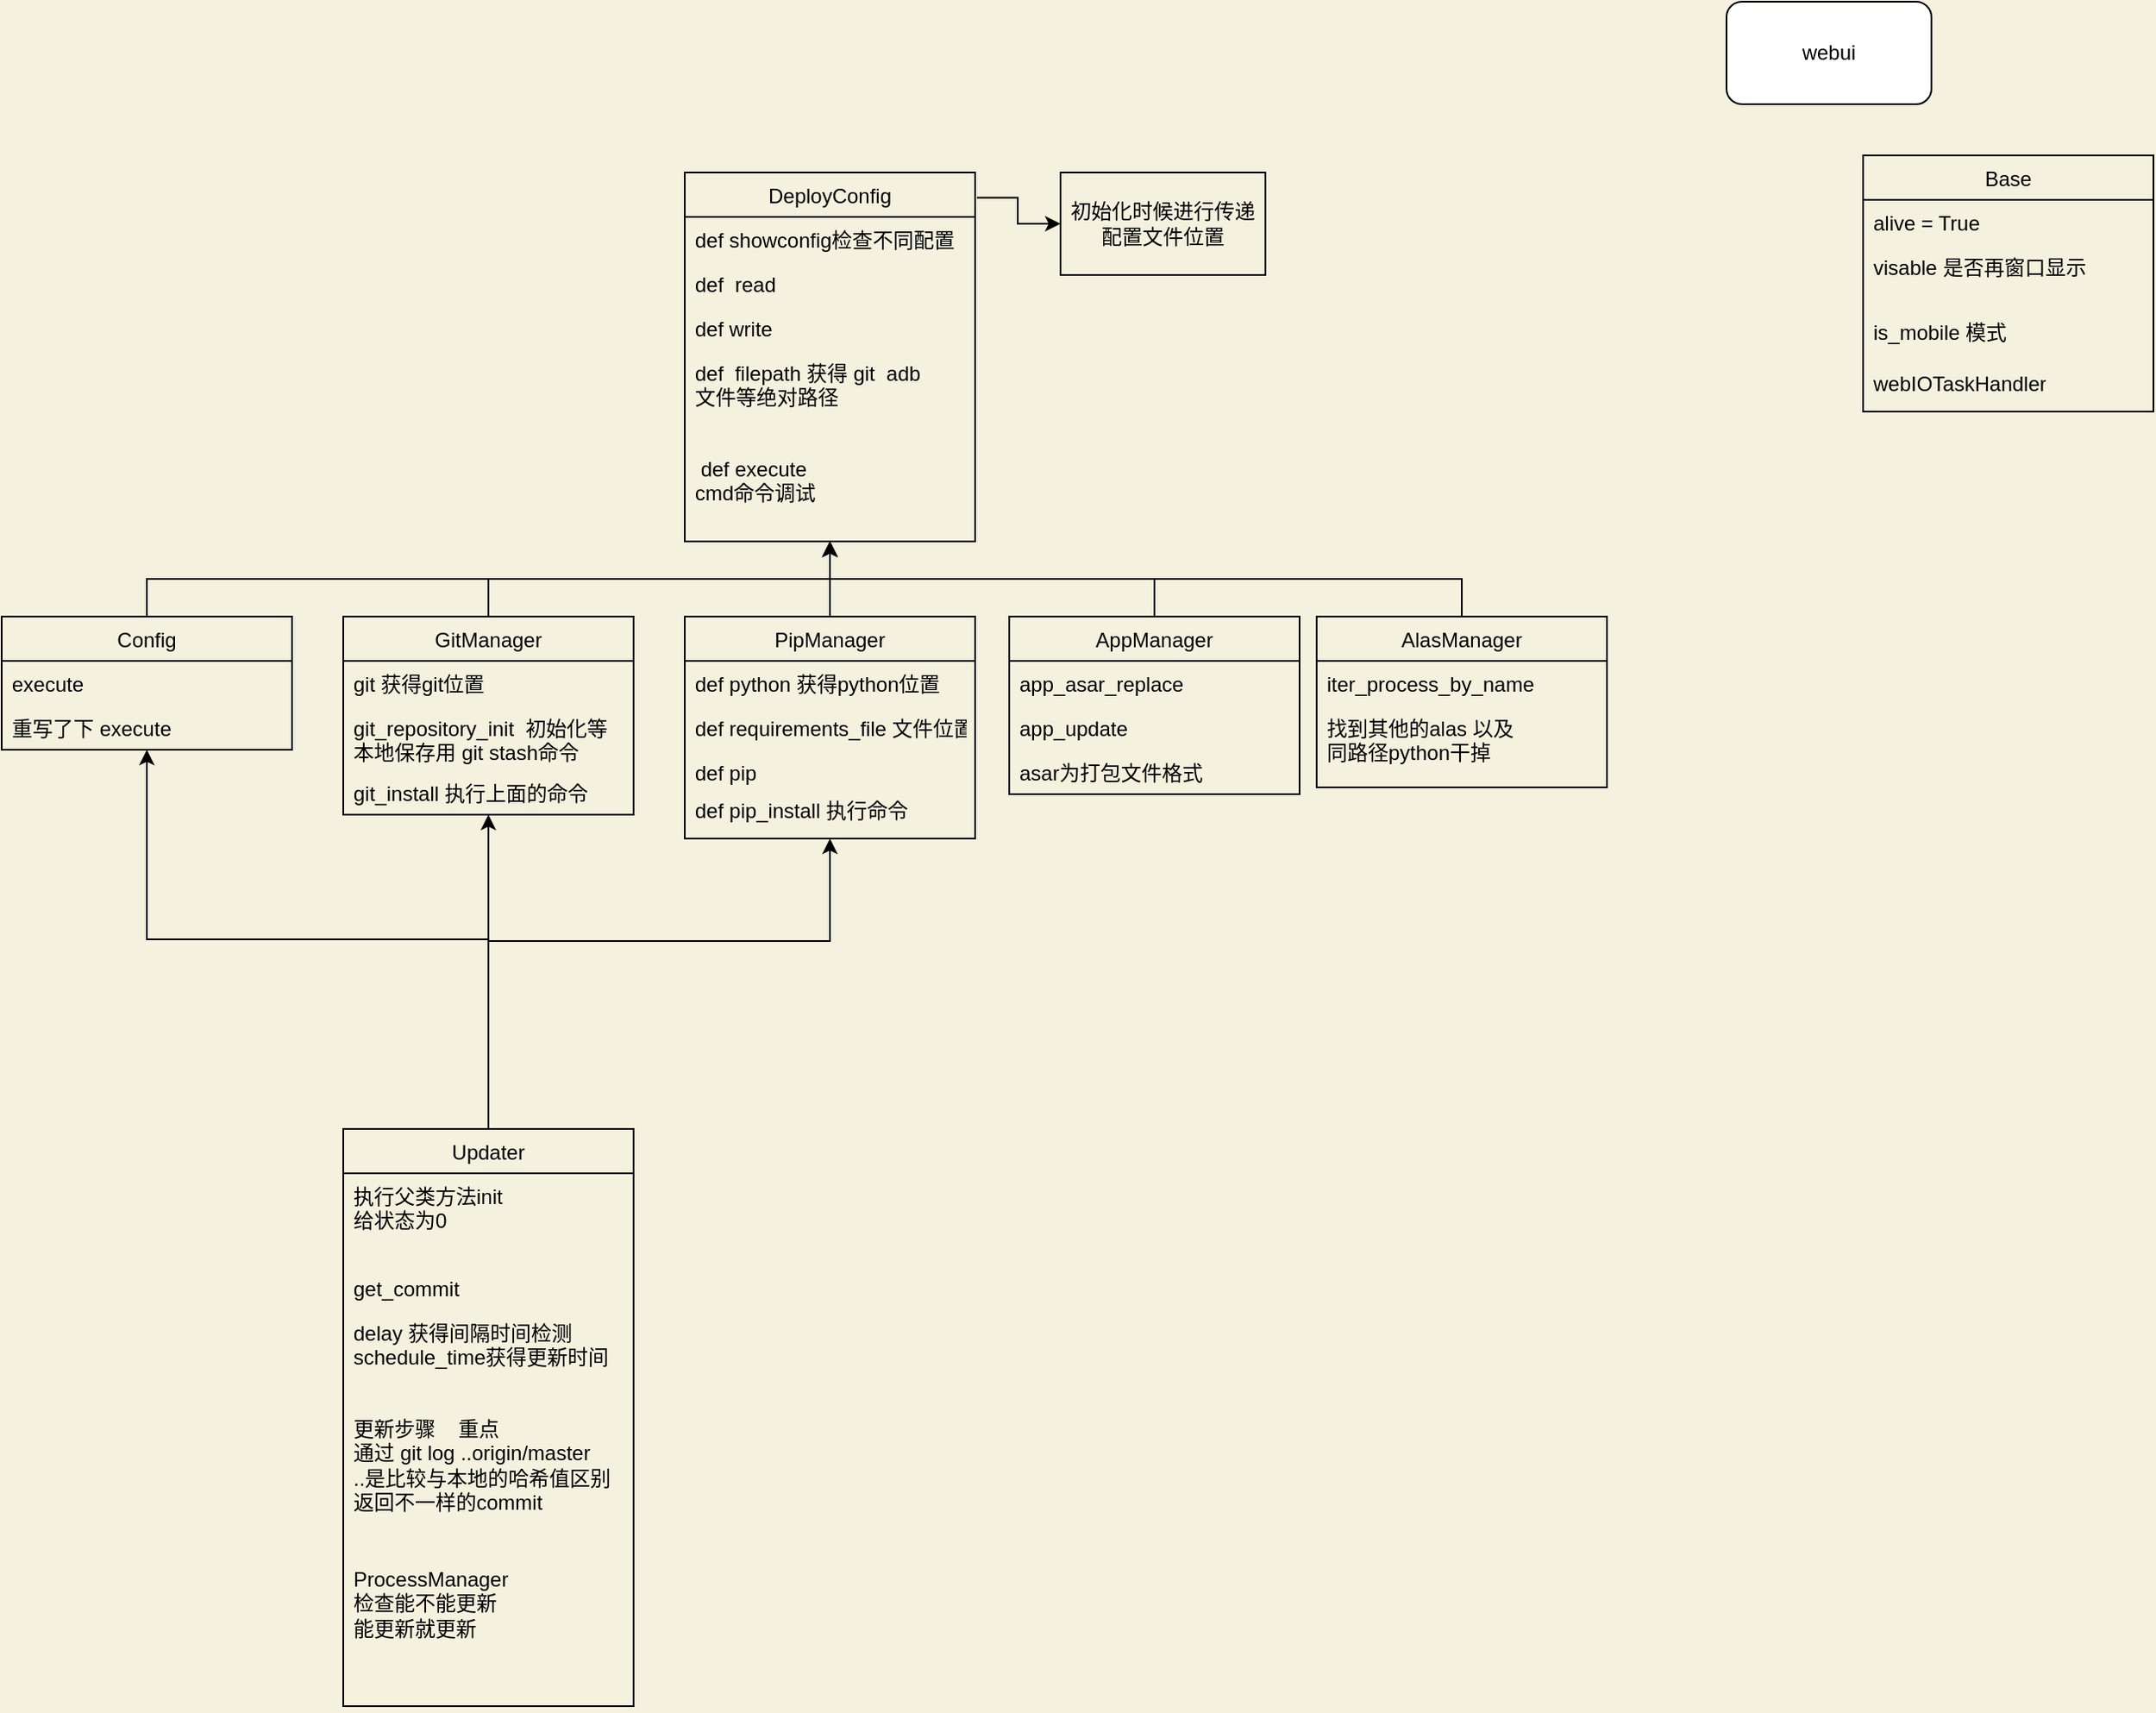 <mxfile version="18.1.1" type="github">
  <diagram id="C5RBs43oDa-KdzZeNtuy" name="Page-1">
    <mxGraphModel dx="2249" dy="762" grid="1" gridSize="10" guides="1" tooltips="1" connect="1" arrows="1" fold="1" page="1" pageScale="1" pageWidth="827" pageHeight="1169" background="#F4F1DE" math="0" shadow="0">
      <root>
        <mxCell id="WIyWlLk6GJQsqaUBKTNV-0" />
        <mxCell id="WIyWlLk6GJQsqaUBKTNV-1" parent="WIyWlLk6GJQsqaUBKTNV-0" />
        <mxCell id="US55GbX0wkzGkbjlVKdX-15" value="" style="edgeStyle=orthogonalEdgeStyle;rounded=0;orthogonalLoop=1;jettySize=auto;html=1;exitX=1.006;exitY=0.068;exitDx=0;exitDy=0;exitPerimeter=0;" parent="WIyWlLk6GJQsqaUBKTNV-1" source="US55GbX0wkzGkbjlVKdX-10" target="US55GbX0wkzGkbjlVKdX-14" edge="1">
          <mxGeometry relative="1" as="geometry" />
        </mxCell>
        <mxCell id="US55GbX0wkzGkbjlVKdX-10" value="DeployConfig" style="swimlane;fontStyle=0;childLayout=stackLayout;horizontal=1;startSize=26;fillColor=none;horizontalStack=0;resizeParent=1;resizeParentMax=0;resizeLast=0;collapsible=1;marginBottom=0;" parent="WIyWlLk6GJQsqaUBKTNV-1" vertex="1">
          <mxGeometry x="-400" y="220" width="170" height="216" as="geometry" />
        </mxCell>
        <mxCell id="US55GbX0wkzGkbjlVKdX-11" value="def showconfig检查不同配置" style="text;strokeColor=none;fillColor=none;align=left;verticalAlign=top;spacingLeft=4;spacingRight=4;overflow=hidden;rotatable=0;points=[[0,0.5],[1,0.5]];portConstraint=eastwest;" parent="US55GbX0wkzGkbjlVKdX-10" vertex="1">
          <mxGeometry y="26" width="170" height="26" as="geometry" />
        </mxCell>
        <mxCell id="US55GbX0wkzGkbjlVKdX-12" value="def  read" style="text;strokeColor=none;fillColor=none;align=left;verticalAlign=top;spacingLeft=4;spacingRight=4;overflow=hidden;rotatable=0;points=[[0,0.5],[1,0.5]];portConstraint=eastwest;" parent="US55GbX0wkzGkbjlVKdX-10" vertex="1">
          <mxGeometry y="52" width="170" height="26" as="geometry" />
        </mxCell>
        <mxCell id="US55GbX0wkzGkbjlVKdX-13" value="def write&#xa;" style="text;strokeColor=none;fillColor=none;align=left;verticalAlign=top;spacingLeft=4;spacingRight=4;overflow=hidden;rotatable=0;points=[[0,0.5],[1,0.5]];portConstraint=eastwest;" parent="US55GbX0wkzGkbjlVKdX-10" vertex="1">
          <mxGeometry y="78" width="170" height="26" as="geometry" />
        </mxCell>
        <mxCell id="US55GbX0wkzGkbjlVKdX-16" value="def  filepath 获得 git  adb&#xa;文件等绝对路径" style="text;strokeColor=none;fillColor=none;align=left;verticalAlign=top;spacingLeft=4;spacingRight=4;overflow=hidden;rotatable=0;points=[[0,0.5],[1,0.5]];portConstraint=eastwest;whiteSpace=wrap;" parent="US55GbX0wkzGkbjlVKdX-10" vertex="1">
          <mxGeometry y="104" width="170" height="56" as="geometry" />
        </mxCell>
        <mxCell id="US55GbX0wkzGkbjlVKdX-17" value=" def execute&#xa;cmd命令调试" style="text;strokeColor=none;fillColor=none;align=left;verticalAlign=top;spacingLeft=4;spacingRight=4;overflow=hidden;rotatable=0;points=[[0,0.5],[1,0.5]];portConstraint=eastwest;whiteSpace=wrap;" parent="US55GbX0wkzGkbjlVKdX-10" vertex="1">
          <mxGeometry y="160" width="170" height="56" as="geometry" />
        </mxCell>
        <mxCell id="US55GbX0wkzGkbjlVKdX-14" value="初始化时候进行传递配置文件位置" style="whiteSpace=wrap;html=1;fillColor=none;fontStyle=0;startSize=26;" parent="WIyWlLk6GJQsqaUBKTNV-1" vertex="1">
          <mxGeometry x="-180" y="220" width="120" height="60" as="geometry" />
        </mxCell>
        <mxCell id="US55GbX0wkzGkbjlVKdX-74" style="edgeStyle=orthogonalEdgeStyle;rounded=0;orthogonalLoop=1;jettySize=auto;html=1;exitX=0.5;exitY=0;exitDx=0;exitDy=0;" parent="WIyWlLk6GJQsqaUBKTNV-1" source="US55GbX0wkzGkbjlVKdX-18" target="US55GbX0wkzGkbjlVKdX-10" edge="1">
          <mxGeometry relative="1" as="geometry" />
        </mxCell>
        <mxCell id="US55GbX0wkzGkbjlVKdX-18" value="GitManager" style="swimlane;fontStyle=0;childLayout=stackLayout;horizontal=1;startSize=26;fillColor=none;horizontalStack=0;resizeParent=1;resizeParentMax=0;resizeLast=0;collapsible=1;marginBottom=0;" parent="WIyWlLk6GJQsqaUBKTNV-1" vertex="1">
          <mxGeometry x="-600" y="480" width="170" height="116" as="geometry" />
        </mxCell>
        <mxCell id="US55GbX0wkzGkbjlVKdX-19" value="git 获得git位置" style="text;strokeColor=none;fillColor=none;align=left;verticalAlign=top;spacingLeft=4;spacingRight=4;overflow=hidden;rotatable=0;points=[[0,0.5],[1,0.5]];portConstraint=eastwest;" parent="US55GbX0wkzGkbjlVKdX-18" vertex="1">
          <mxGeometry y="26" width="170" height="26" as="geometry" />
        </mxCell>
        <mxCell id="US55GbX0wkzGkbjlVKdX-20" value="git_repository_init  初始化等&#xa;本地保存用 git stash命令" style="text;strokeColor=none;fillColor=none;align=left;verticalAlign=top;spacingLeft=4;spacingRight=4;overflow=hidden;rotatable=0;points=[[0,0.5],[1,0.5]];portConstraint=eastwest;" parent="US55GbX0wkzGkbjlVKdX-18" vertex="1">
          <mxGeometry y="52" width="170" height="38" as="geometry" />
        </mxCell>
        <mxCell id="US55GbX0wkzGkbjlVKdX-21" value="git_install 执行上面的命令" style="text;strokeColor=none;fillColor=none;align=left;verticalAlign=top;spacingLeft=4;spacingRight=4;overflow=hidden;rotatable=0;points=[[0,0.5],[1,0.5]];portConstraint=eastwest;" parent="US55GbX0wkzGkbjlVKdX-18" vertex="1">
          <mxGeometry y="90" width="170" height="26" as="geometry" />
        </mxCell>
        <mxCell id="US55GbX0wkzGkbjlVKdX-73" style="edgeStyle=orthogonalEdgeStyle;rounded=0;orthogonalLoop=1;jettySize=auto;html=1;exitX=0.5;exitY=0;exitDx=0;exitDy=0;" parent="WIyWlLk6GJQsqaUBKTNV-1" source="US55GbX0wkzGkbjlVKdX-31" target="US55GbX0wkzGkbjlVKdX-10" edge="1">
          <mxGeometry relative="1" as="geometry" />
        </mxCell>
        <mxCell id="US55GbX0wkzGkbjlVKdX-31" value="PipManager" style="swimlane;fontStyle=0;childLayout=stackLayout;horizontal=1;startSize=26;fillColor=none;horizontalStack=0;resizeParent=1;resizeParentMax=0;resizeLast=0;collapsible=1;marginBottom=0;" parent="WIyWlLk6GJQsqaUBKTNV-1" vertex="1">
          <mxGeometry x="-400" y="480" width="170" height="130" as="geometry" />
        </mxCell>
        <mxCell id="US55GbX0wkzGkbjlVKdX-33" value="def python 获得python位置" style="text;strokeColor=none;fillColor=none;align=left;verticalAlign=top;spacingLeft=4;spacingRight=4;overflow=hidden;rotatable=0;points=[[0,0.5],[1,0.5]];portConstraint=eastwest;" parent="US55GbX0wkzGkbjlVKdX-31" vertex="1">
          <mxGeometry y="26" width="170" height="26" as="geometry" />
        </mxCell>
        <mxCell id="US55GbX0wkzGkbjlVKdX-34" value="def requirements_file 文件位置&#xa;" style="text;strokeColor=none;fillColor=none;align=left;verticalAlign=top;spacingLeft=4;spacingRight=4;overflow=hidden;rotatable=0;points=[[0,0.5],[1,0.5]];portConstraint=eastwest;" parent="US55GbX0wkzGkbjlVKdX-31" vertex="1">
          <mxGeometry y="52" width="170" height="26" as="geometry" />
        </mxCell>
        <mxCell id="US55GbX0wkzGkbjlVKdX-35" value="def pip " style="text;strokeColor=none;fillColor=none;align=left;verticalAlign=top;spacingLeft=4;spacingRight=4;overflow=hidden;rotatable=0;points=[[0,0.5],[1,0.5]];portConstraint=eastwest;whiteSpace=wrap;" parent="US55GbX0wkzGkbjlVKdX-31" vertex="1">
          <mxGeometry y="78" width="170" height="22" as="geometry" />
        </mxCell>
        <mxCell id="US55GbX0wkzGkbjlVKdX-36" value="def pip_install 执行命令" style="text;strokeColor=none;fillColor=none;align=left;verticalAlign=top;spacingLeft=4;spacingRight=4;overflow=hidden;rotatable=0;points=[[0,0.5],[1,0.5]];portConstraint=eastwest;whiteSpace=wrap;" parent="US55GbX0wkzGkbjlVKdX-31" vertex="1">
          <mxGeometry y="100" width="170" height="30" as="geometry" />
        </mxCell>
        <mxCell id="US55GbX0wkzGkbjlVKdX-75" style="edgeStyle=orthogonalEdgeStyle;rounded=0;orthogonalLoop=1;jettySize=auto;html=1;exitX=0.5;exitY=0;exitDx=0;exitDy=0;" parent="WIyWlLk6GJQsqaUBKTNV-1" source="US55GbX0wkzGkbjlVKdX-53" target="US55GbX0wkzGkbjlVKdX-10" edge="1">
          <mxGeometry relative="1" as="geometry" />
        </mxCell>
        <mxCell id="US55GbX0wkzGkbjlVKdX-53" value="AppManager" style="swimlane;fontStyle=0;childLayout=stackLayout;horizontal=1;startSize=26;fillColor=none;horizontalStack=0;resizeParent=1;resizeParentMax=0;resizeLast=0;collapsible=1;marginBottom=0;" parent="WIyWlLk6GJQsqaUBKTNV-1" vertex="1">
          <mxGeometry x="-210" y="480" width="170" height="104" as="geometry" />
        </mxCell>
        <mxCell id="US55GbX0wkzGkbjlVKdX-54" value="app_asar_replace" style="text;strokeColor=none;fillColor=none;align=left;verticalAlign=top;spacingLeft=4;spacingRight=4;overflow=hidden;rotatable=0;points=[[0,0.5],[1,0.5]];portConstraint=eastwest;" parent="US55GbX0wkzGkbjlVKdX-53" vertex="1">
          <mxGeometry y="26" width="170" height="26" as="geometry" />
        </mxCell>
        <mxCell id="US55GbX0wkzGkbjlVKdX-55" value="app_update" style="text;strokeColor=none;fillColor=none;align=left;verticalAlign=top;spacingLeft=4;spacingRight=4;overflow=hidden;rotatable=0;points=[[0,0.5],[1,0.5]];portConstraint=eastwest;" parent="US55GbX0wkzGkbjlVKdX-53" vertex="1">
          <mxGeometry y="52" width="170" height="26" as="geometry" />
        </mxCell>
        <mxCell id="3H_qa7xyN2LD_CXyZ9YP-0" value="asar为打包文件格式 " style="text;strokeColor=none;fillColor=none;align=left;verticalAlign=top;spacingLeft=4;spacingRight=4;overflow=hidden;rotatable=0;points=[[0,0.5],[1,0.5]];portConstraint=eastwest;" parent="US55GbX0wkzGkbjlVKdX-53" vertex="1">
          <mxGeometry y="78" width="170" height="26" as="geometry" />
        </mxCell>
        <mxCell id="3H_qa7xyN2LD_CXyZ9YP-5" style="edgeStyle=orthogonalEdgeStyle;rounded=0;orthogonalLoop=1;jettySize=auto;html=1;exitX=0.5;exitY=0;exitDx=0;exitDy=0;" parent="WIyWlLk6GJQsqaUBKTNV-1" source="3H_qa7xyN2LD_CXyZ9YP-1" target="US55GbX0wkzGkbjlVKdX-10" edge="1">
          <mxGeometry relative="1" as="geometry" />
        </mxCell>
        <mxCell id="3H_qa7xyN2LD_CXyZ9YP-1" value="AlasManager" style="swimlane;fontStyle=0;childLayout=stackLayout;horizontal=1;startSize=26;fillColor=none;horizontalStack=0;resizeParent=1;resizeParentMax=0;resizeLast=0;collapsible=1;marginBottom=0;" parent="WIyWlLk6GJQsqaUBKTNV-1" vertex="1">
          <mxGeometry x="-30" y="480" width="170" height="100" as="geometry" />
        </mxCell>
        <mxCell id="3H_qa7xyN2LD_CXyZ9YP-2" value="iter_process_by_name" style="text;strokeColor=none;fillColor=none;align=left;verticalAlign=top;spacingLeft=4;spacingRight=4;overflow=hidden;rotatable=0;points=[[0,0.5],[1,0.5]];portConstraint=eastwest;" parent="3H_qa7xyN2LD_CXyZ9YP-1" vertex="1">
          <mxGeometry y="26" width="170" height="26" as="geometry" />
        </mxCell>
        <mxCell id="3H_qa7xyN2LD_CXyZ9YP-4" value="找到其他的alas 以及&#xa;同路径python干掉" style="text;strokeColor=none;fillColor=none;align=left;verticalAlign=top;spacingLeft=4;spacingRight=4;overflow=hidden;rotatable=0;points=[[0,0.5],[1,0.5]];portConstraint=eastwest;" parent="3H_qa7xyN2LD_CXyZ9YP-1" vertex="1">
          <mxGeometry y="52" width="170" height="48" as="geometry" />
        </mxCell>
        <mxCell id="3H_qa7xyN2LD_CXyZ9YP-10" style="edgeStyle=orthogonalEdgeStyle;rounded=0;orthogonalLoop=1;jettySize=auto;html=1;exitX=0.5;exitY=0;exitDx=0;exitDy=0;" parent="WIyWlLk6GJQsqaUBKTNV-1" source="3H_qa7xyN2LD_CXyZ9YP-6" target="US55GbX0wkzGkbjlVKdX-10" edge="1">
          <mxGeometry relative="1" as="geometry" />
        </mxCell>
        <mxCell id="3H_qa7xyN2LD_CXyZ9YP-6" value="Config" style="swimlane;fontStyle=0;childLayout=stackLayout;horizontal=1;startSize=26;fillColor=none;horizontalStack=0;resizeParent=1;resizeParentMax=0;resizeLast=0;collapsible=1;marginBottom=0;" parent="WIyWlLk6GJQsqaUBKTNV-1" vertex="1">
          <mxGeometry x="-800" y="480" width="170" height="78" as="geometry" />
        </mxCell>
        <mxCell id="3H_qa7xyN2LD_CXyZ9YP-7" value="execute" style="text;strokeColor=none;fillColor=none;align=left;verticalAlign=top;spacingLeft=4;spacingRight=4;overflow=hidden;rotatable=0;points=[[0,0.5],[1,0.5]];portConstraint=eastwest;" parent="3H_qa7xyN2LD_CXyZ9YP-6" vertex="1">
          <mxGeometry y="26" width="170" height="26" as="geometry" />
        </mxCell>
        <mxCell id="3H_qa7xyN2LD_CXyZ9YP-9" value="重写了下 execute" style="text;strokeColor=none;fillColor=none;align=left;verticalAlign=top;spacingLeft=4;spacingRight=4;overflow=hidden;rotatable=0;points=[[0,0.5],[1,0.5]];portConstraint=eastwest;" parent="3H_qa7xyN2LD_CXyZ9YP-6" vertex="1">
          <mxGeometry y="52" width="170" height="26" as="geometry" />
        </mxCell>
        <mxCell id="3H_qa7xyN2LD_CXyZ9YP-25" style="edgeStyle=orthogonalEdgeStyle;rounded=0;orthogonalLoop=1;jettySize=auto;html=1;exitX=0.5;exitY=0;exitDx=0;exitDy=0;" parent="WIyWlLk6GJQsqaUBKTNV-1" source="3H_qa7xyN2LD_CXyZ9YP-11" target="3H_qa7xyN2LD_CXyZ9YP-6" edge="1">
          <mxGeometry relative="1" as="geometry" />
        </mxCell>
        <mxCell id="3H_qa7xyN2LD_CXyZ9YP-30" style="edgeStyle=orthogonalEdgeStyle;rounded=0;orthogonalLoop=1;jettySize=auto;html=1;exitX=0.5;exitY=0;exitDx=0;exitDy=0;" parent="WIyWlLk6GJQsqaUBKTNV-1" source="3H_qa7xyN2LD_CXyZ9YP-11" target="US55GbX0wkzGkbjlVKdX-18" edge="1">
          <mxGeometry relative="1" as="geometry" />
        </mxCell>
        <mxCell id="3H_qa7xyN2LD_CXyZ9YP-31" style="edgeStyle=orthogonalEdgeStyle;rounded=0;orthogonalLoop=1;jettySize=auto;html=1;exitX=0.5;exitY=0;exitDx=0;exitDy=0;" parent="WIyWlLk6GJQsqaUBKTNV-1" source="3H_qa7xyN2LD_CXyZ9YP-11" target="US55GbX0wkzGkbjlVKdX-31" edge="1">
          <mxGeometry relative="1" as="geometry">
            <Array as="points">
              <mxPoint x="-515" y="670" />
              <mxPoint x="-315" y="670" />
            </Array>
          </mxGeometry>
        </mxCell>
        <mxCell id="3H_qa7xyN2LD_CXyZ9YP-11" value="Updater" style="swimlane;fontStyle=0;childLayout=stackLayout;horizontal=1;startSize=26;fillColor=none;horizontalStack=0;resizeParent=1;resizeParentMax=0;resizeLast=0;collapsible=1;marginBottom=0;" parent="WIyWlLk6GJQsqaUBKTNV-1" vertex="1">
          <mxGeometry x="-600" y="780" width="170" height="338" as="geometry" />
        </mxCell>
        <mxCell id="3H_qa7xyN2LD_CXyZ9YP-12" value="执行父类方法init&#xa;给状态为0" style="text;strokeColor=none;fillColor=none;align=left;verticalAlign=top;spacingLeft=4;spacingRight=4;overflow=hidden;rotatable=0;points=[[0,0.5],[1,0.5]];portConstraint=eastwest;" parent="3H_qa7xyN2LD_CXyZ9YP-11" vertex="1">
          <mxGeometry y="26" width="170" height="54" as="geometry" />
        </mxCell>
        <mxCell id="3H_qa7xyN2LD_CXyZ9YP-13" value="get_commit" style="text;strokeColor=none;fillColor=none;align=left;verticalAlign=top;spacingLeft=4;spacingRight=4;overflow=hidden;rotatable=0;points=[[0,0.5],[1,0.5]];portConstraint=eastwest;" parent="3H_qa7xyN2LD_CXyZ9YP-11" vertex="1">
          <mxGeometry y="80" width="170" height="26" as="geometry" />
        </mxCell>
        <mxCell id="3H_qa7xyN2LD_CXyZ9YP-15" value="delay 获得间隔时间检测&#xa;schedule_time获得更新时间" style="text;strokeColor=none;fillColor=none;align=left;verticalAlign=top;spacingLeft=4;spacingRight=4;overflow=hidden;rotatable=0;points=[[0,0.5],[1,0.5]];portConstraint=eastwest;whiteSpace=wrap;" parent="3H_qa7xyN2LD_CXyZ9YP-11" vertex="1">
          <mxGeometry y="106" width="170" height="56" as="geometry" />
        </mxCell>
        <mxCell id="3H_qa7xyN2LD_CXyZ9YP-16" value="更新步骤    重点&#xa;通过 git log ..origin/master&#xa;..是比较与本地的哈希值区别 返回不一样的commit&#xa;" style="text;strokeColor=none;fillColor=none;align=left;verticalAlign=top;spacingLeft=4;spacingRight=4;overflow=hidden;rotatable=0;points=[[0,0.5],[1,0.5]];portConstraint=eastwest;whiteSpace=wrap;" parent="3H_qa7xyN2LD_CXyZ9YP-11" vertex="1">
          <mxGeometry y="162" width="170" height="88" as="geometry" />
        </mxCell>
        <mxCell id="64lOcIgpk76MnjuLNN1x-0" value="ProcessManager&#xa;检查能不能更新&#xa;能更新就更新" style="text;strokeColor=none;fillColor=none;align=left;verticalAlign=top;spacingLeft=4;spacingRight=4;overflow=hidden;rotatable=0;points=[[0,0.5],[1,0.5]];portConstraint=eastwest;whiteSpace=wrap;" vertex="1" parent="3H_qa7xyN2LD_CXyZ9YP-11">
          <mxGeometry y="250" width="170" height="88" as="geometry" />
        </mxCell>
        <mxCell id="64lOcIgpk76MnjuLNN1x-12" value="Base" style="swimlane;fontStyle=0;childLayout=stackLayout;horizontal=1;startSize=26;fillColor=none;horizontalStack=0;resizeParent=1;resizeParentMax=0;resizeLast=0;collapsible=1;marginBottom=0;" vertex="1" parent="WIyWlLk6GJQsqaUBKTNV-1">
          <mxGeometry x="290" y="210" width="170" height="150" as="geometry" />
        </mxCell>
        <mxCell id="64lOcIgpk76MnjuLNN1x-15" value="alive = True" style="text;strokeColor=none;fillColor=none;align=left;verticalAlign=top;spacingLeft=4;spacingRight=4;overflow=hidden;rotatable=0;points=[[0,0.5],[1,0.5]];portConstraint=eastwest;" vertex="1" parent="64lOcIgpk76MnjuLNN1x-12">
          <mxGeometry y="26" width="170" height="26" as="geometry" />
        </mxCell>
        <mxCell id="64lOcIgpk76MnjuLNN1x-17" value="visable 是否再窗口显示&#xa;" style="text;strokeColor=none;fillColor=none;align=left;verticalAlign=top;spacingLeft=4;spacingRight=4;overflow=hidden;rotatable=0;points=[[0,0.5],[1,0.5]];portConstraint=eastwest;whiteSpace=wrap;" vertex="1" parent="64lOcIgpk76MnjuLNN1x-12">
          <mxGeometry y="52" width="170" height="38" as="geometry" />
        </mxCell>
        <mxCell id="64lOcIgpk76MnjuLNN1x-20" value="is_mobile 模式" style="text;strokeColor=none;fillColor=none;align=left;verticalAlign=top;spacingLeft=4;spacingRight=4;overflow=hidden;rotatable=0;points=[[0,0.5],[1,0.5]];portConstraint=eastwest;whiteSpace=wrap;" vertex="1" parent="64lOcIgpk76MnjuLNN1x-12">
          <mxGeometry y="90" width="170" height="30" as="geometry" />
        </mxCell>
        <mxCell id="64lOcIgpk76MnjuLNN1x-21" value="webIOTaskHandler" style="text;strokeColor=none;fillColor=none;align=left;verticalAlign=top;spacingLeft=4;spacingRight=4;overflow=hidden;rotatable=0;points=[[0,0.5],[1,0.5]];portConstraint=eastwest;whiteSpace=wrap;" vertex="1" parent="64lOcIgpk76MnjuLNN1x-12">
          <mxGeometry y="120" width="170" height="30" as="geometry" />
        </mxCell>
        <mxCell id="64lOcIgpk76MnjuLNN1x-19" value="" style="rounded=1;whiteSpace=wrap;html=1;" vertex="1" parent="WIyWlLk6GJQsqaUBKTNV-1">
          <mxGeometry x="210" y="120" width="120" height="60" as="geometry" />
        </mxCell>
        <mxCell id="64lOcIgpk76MnjuLNN1x-18" value="webui" style="text;html=1;strokeColor=none;fillColor=none;align=center;verticalAlign=middle;whiteSpace=wrap;rounded=0;" vertex="1" parent="WIyWlLk6GJQsqaUBKTNV-1">
          <mxGeometry x="220" y="130" width="100" height="40" as="geometry" />
        </mxCell>
      </root>
    </mxGraphModel>
  </diagram>
</mxfile>
